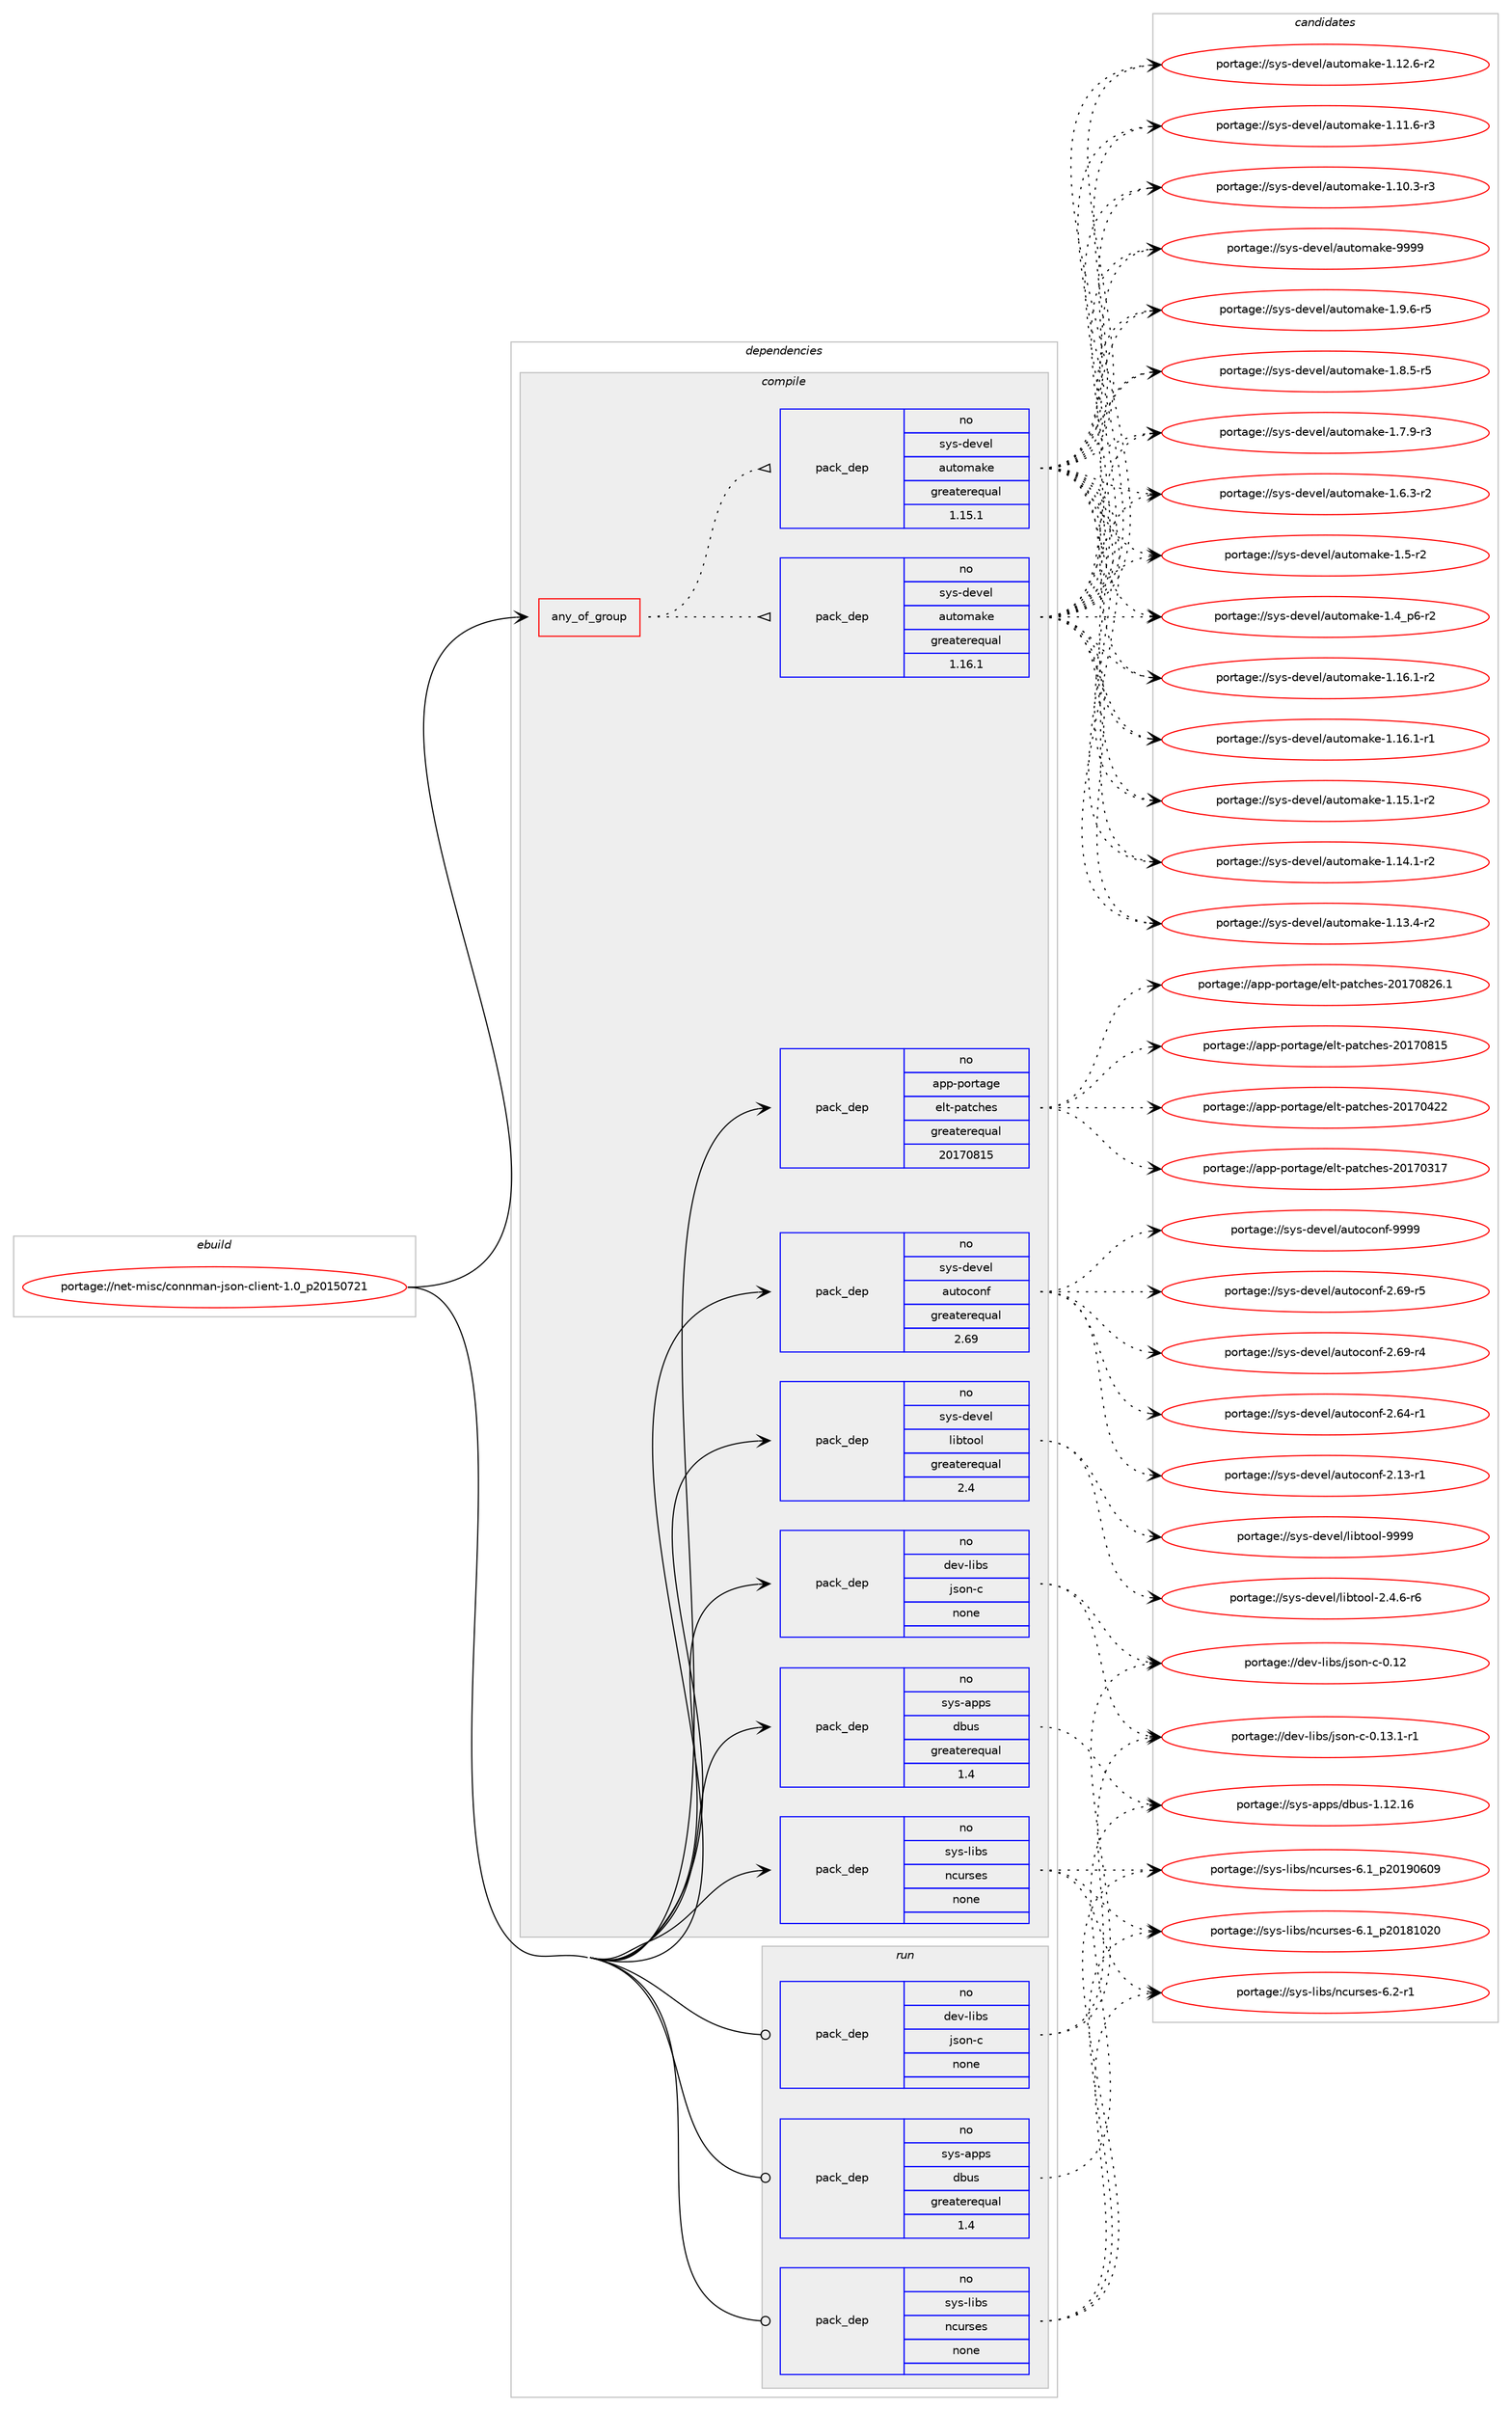 digraph prolog {

# *************
# Graph options
# *************

newrank=true;
concentrate=true;
compound=true;
graph [rankdir=LR,fontname=Helvetica,fontsize=10,ranksep=1.5];#, ranksep=2.5, nodesep=0.2];
edge  [arrowhead=vee];
node  [fontname=Helvetica,fontsize=10];

# **********
# The ebuild
# **********

subgraph cluster_leftcol {
color=gray;
rank=same;
label=<<i>ebuild</i>>;
id [label="portage://net-misc/connman-json-client-1.0_p20150721", color=red, width=4, href="../net-misc/connman-json-client-1.0_p20150721.svg"];
}

# ****************
# The dependencies
# ****************

subgraph cluster_midcol {
color=gray;
label=<<i>dependencies</i>>;
subgraph cluster_compile {
fillcolor="#eeeeee";
style=filled;
label=<<i>compile</i>>;
subgraph any2037 {
dependency132556 [label=<<TABLE BORDER="0" CELLBORDER="1" CELLSPACING="0" CELLPADDING="4"><TR><TD CELLPADDING="10">any_of_group</TD></TR></TABLE>>, shape=none, color=red];subgraph pack102661 {
dependency132557 [label=<<TABLE BORDER="0" CELLBORDER="1" CELLSPACING="0" CELLPADDING="4" WIDTH="220"><TR><TD ROWSPAN="6" CELLPADDING="30">pack_dep</TD></TR><TR><TD WIDTH="110">no</TD></TR><TR><TD>sys-devel</TD></TR><TR><TD>automake</TD></TR><TR><TD>greaterequal</TD></TR><TR><TD>1.16.1</TD></TR></TABLE>>, shape=none, color=blue];
}
dependency132556:e -> dependency132557:w [weight=20,style="dotted",arrowhead="oinv"];
subgraph pack102662 {
dependency132558 [label=<<TABLE BORDER="0" CELLBORDER="1" CELLSPACING="0" CELLPADDING="4" WIDTH="220"><TR><TD ROWSPAN="6" CELLPADDING="30">pack_dep</TD></TR><TR><TD WIDTH="110">no</TD></TR><TR><TD>sys-devel</TD></TR><TR><TD>automake</TD></TR><TR><TD>greaterequal</TD></TR><TR><TD>1.15.1</TD></TR></TABLE>>, shape=none, color=blue];
}
dependency132556:e -> dependency132558:w [weight=20,style="dotted",arrowhead="oinv"];
}
id:e -> dependency132556:w [weight=20,style="solid",arrowhead="vee"];
subgraph pack102663 {
dependency132559 [label=<<TABLE BORDER="0" CELLBORDER="1" CELLSPACING="0" CELLPADDING="4" WIDTH="220"><TR><TD ROWSPAN="6" CELLPADDING="30">pack_dep</TD></TR><TR><TD WIDTH="110">no</TD></TR><TR><TD>app-portage</TD></TR><TR><TD>elt-patches</TD></TR><TR><TD>greaterequal</TD></TR><TR><TD>20170815</TD></TR></TABLE>>, shape=none, color=blue];
}
id:e -> dependency132559:w [weight=20,style="solid",arrowhead="vee"];
subgraph pack102664 {
dependency132560 [label=<<TABLE BORDER="0" CELLBORDER="1" CELLSPACING="0" CELLPADDING="4" WIDTH="220"><TR><TD ROWSPAN="6" CELLPADDING="30">pack_dep</TD></TR><TR><TD WIDTH="110">no</TD></TR><TR><TD>dev-libs</TD></TR><TR><TD>json-c</TD></TR><TR><TD>none</TD></TR><TR><TD></TD></TR></TABLE>>, shape=none, color=blue];
}
id:e -> dependency132560:w [weight=20,style="solid",arrowhead="vee"];
subgraph pack102665 {
dependency132561 [label=<<TABLE BORDER="0" CELLBORDER="1" CELLSPACING="0" CELLPADDING="4" WIDTH="220"><TR><TD ROWSPAN="6" CELLPADDING="30">pack_dep</TD></TR><TR><TD WIDTH="110">no</TD></TR><TR><TD>sys-apps</TD></TR><TR><TD>dbus</TD></TR><TR><TD>greaterequal</TD></TR><TR><TD>1.4</TD></TR></TABLE>>, shape=none, color=blue];
}
id:e -> dependency132561:w [weight=20,style="solid",arrowhead="vee"];
subgraph pack102666 {
dependency132562 [label=<<TABLE BORDER="0" CELLBORDER="1" CELLSPACING="0" CELLPADDING="4" WIDTH="220"><TR><TD ROWSPAN="6" CELLPADDING="30">pack_dep</TD></TR><TR><TD WIDTH="110">no</TD></TR><TR><TD>sys-devel</TD></TR><TR><TD>autoconf</TD></TR><TR><TD>greaterequal</TD></TR><TR><TD>2.69</TD></TR></TABLE>>, shape=none, color=blue];
}
id:e -> dependency132562:w [weight=20,style="solid",arrowhead="vee"];
subgraph pack102667 {
dependency132563 [label=<<TABLE BORDER="0" CELLBORDER="1" CELLSPACING="0" CELLPADDING="4" WIDTH="220"><TR><TD ROWSPAN="6" CELLPADDING="30">pack_dep</TD></TR><TR><TD WIDTH="110">no</TD></TR><TR><TD>sys-devel</TD></TR><TR><TD>libtool</TD></TR><TR><TD>greaterequal</TD></TR><TR><TD>2.4</TD></TR></TABLE>>, shape=none, color=blue];
}
id:e -> dependency132563:w [weight=20,style="solid",arrowhead="vee"];
subgraph pack102668 {
dependency132564 [label=<<TABLE BORDER="0" CELLBORDER="1" CELLSPACING="0" CELLPADDING="4" WIDTH="220"><TR><TD ROWSPAN="6" CELLPADDING="30">pack_dep</TD></TR><TR><TD WIDTH="110">no</TD></TR><TR><TD>sys-libs</TD></TR><TR><TD>ncurses</TD></TR><TR><TD>none</TD></TR><TR><TD></TD></TR></TABLE>>, shape=none, color=blue];
}
id:e -> dependency132564:w [weight=20,style="solid",arrowhead="vee"];
}
subgraph cluster_compileandrun {
fillcolor="#eeeeee";
style=filled;
label=<<i>compile and run</i>>;
}
subgraph cluster_run {
fillcolor="#eeeeee";
style=filled;
label=<<i>run</i>>;
subgraph pack102669 {
dependency132565 [label=<<TABLE BORDER="0" CELLBORDER="1" CELLSPACING="0" CELLPADDING="4" WIDTH="220"><TR><TD ROWSPAN="6" CELLPADDING="30">pack_dep</TD></TR><TR><TD WIDTH="110">no</TD></TR><TR><TD>dev-libs</TD></TR><TR><TD>json-c</TD></TR><TR><TD>none</TD></TR><TR><TD></TD></TR></TABLE>>, shape=none, color=blue];
}
id:e -> dependency132565:w [weight=20,style="solid",arrowhead="odot"];
subgraph pack102670 {
dependency132566 [label=<<TABLE BORDER="0" CELLBORDER="1" CELLSPACING="0" CELLPADDING="4" WIDTH="220"><TR><TD ROWSPAN="6" CELLPADDING="30">pack_dep</TD></TR><TR><TD WIDTH="110">no</TD></TR><TR><TD>sys-apps</TD></TR><TR><TD>dbus</TD></TR><TR><TD>greaterequal</TD></TR><TR><TD>1.4</TD></TR></TABLE>>, shape=none, color=blue];
}
id:e -> dependency132566:w [weight=20,style="solid",arrowhead="odot"];
subgraph pack102671 {
dependency132567 [label=<<TABLE BORDER="0" CELLBORDER="1" CELLSPACING="0" CELLPADDING="4" WIDTH="220"><TR><TD ROWSPAN="6" CELLPADDING="30">pack_dep</TD></TR><TR><TD WIDTH="110">no</TD></TR><TR><TD>sys-libs</TD></TR><TR><TD>ncurses</TD></TR><TR><TD>none</TD></TR><TR><TD></TD></TR></TABLE>>, shape=none, color=blue];
}
id:e -> dependency132567:w [weight=20,style="solid",arrowhead="odot"];
}
}

# **************
# The candidates
# **************

subgraph cluster_choices {
rank=same;
color=gray;
label=<<i>candidates</i>>;

subgraph choice102661 {
color=black;
nodesep=1;
choice115121115451001011181011084797117116111109971071014557575757 [label="portage://sys-devel/automake-9999", color=red, width=4,href="../sys-devel/automake-9999.svg"];
choice115121115451001011181011084797117116111109971071014549465746544511453 [label="portage://sys-devel/automake-1.9.6-r5", color=red, width=4,href="../sys-devel/automake-1.9.6-r5.svg"];
choice115121115451001011181011084797117116111109971071014549465646534511453 [label="portage://sys-devel/automake-1.8.5-r5", color=red, width=4,href="../sys-devel/automake-1.8.5-r5.svg"];
choice115121115451001011181011084797117116111109971071014549465546574511451 [label="portage://sys-devel/automake-1.7.9-r3", color=red, width=4,href="../sys-devel/automake-1.7.9-r3.svg"];
choice115121115451001011181011084797117116111109971071014549465446514511450 [label="portage://sys-devel/automake-1.6.3-r2", color=red, width=4,href="../sys-devel/automake-1.6.3-r2.svg"];
choice11512111545100101118101108479711711611110997107101454946534511450 [label="portage://sys-devel/automake-1.5-r2", color=red, width=4,href="../sys-devel/automake-1.5-r2.svg"];
choice115121115451001011181011084797117116111109971071014549465295112544511450 [label="portage://sys-devel/automake-1.4_p6-r2", color=red, width=4,href="../sys-devel/automake-1.4_p6-r2.svg"];
choice11512111545100101118101108479711711611110997107101454946495446494511450 [label="portage://sys-devel/automake-1.16.1-r2", color=red, width=4,href="../sys-devel/automake-1.16.1-r2.svg"];
choice11512111545100101118101108479711711611110997107101454946495446494511449 [label="portage://sys-devel/automake-1.16.1-r1", color=red, width=4,href="../sys-devel/automake-1.16.1-r1.svg"];
choice11512111545100101118101108479711711611110997107101454946495346494511450 [label="portage://sys-devel/automake-1.15.1-r2", color=red, width=4,href="../sys-devel/automake-1.15.1-r2.svg"];
choice11512111545100101118101108479711711611110997107101454946495246494511450 [label="portage://sys-devel/automake-1.14.1-r2", color=red, width=4,href="../sys-devel/automake-1.14.1-r2.svg"];
choice11512111545100101118101108479711711611110997107101454946495146524511450 [label="portage://sys-devel/automake-1.13.4-r2", color=red, width=4,href="../sys-devel/automake-1.13.4-r2.svg"];
choice11512111545100101118101108479711711611110997107101454946495046544511450 [label="portage://sys-devel/automake-1.12.6-r2", color=red, width=4,href="../sys-devel/automake-1.12.6-r2.svg"];
choice11512111545100101118101108479711711611110997107101454946494946544511451 [label="portage://sys-devel/automake-1.11.6-r3", color=red, width=4,href="../sys-devel/automake-1.11.6-r3.svg"];
choice11512111545100101118101108479711711611110997107101454946494846514511451 [label="portage://sys-devel/automake-1.10.3-r3", color=red, width=4,href="../sys-devel/automake-1.10.3-r3.svg"];
dependency132557:e -> choice115121115451001011181011084797117116111109971071014557575757:w [style=dotted,weight="100"];
dependency132557:e -> choice115121115451001011181011084797117116111109971071014549465746544511453:w [style=dotted,weight="100"];
dependency132557:e -> choice115121115451001011181011084797117116111109971071014549465646534511453:w [style=dotted,weight="100"];
dependency132557:e -> choice115121115451001011181011084797117116111109971071014549465546574511451:w [style=dotted,weight="100"];
dependency132557:e -> choice115121115451001011181011084797117116111109971071014549465446514511450:w [style=dotted,weight="100"];
dependency132557:e -> choice11512111545100101118101108479711711611110997107101454946534511450:w [style=dotted,weight="100"];
dependency132557:e -> choice115121115451001011181011084797117116111109971071014549465295112544511450:w [style=dotted,weight="100"];
dependency132557:e -> choice11512111545100101118101108479711711611110997107101454946495446494511450:w [style=dotted,weight="100"];
dependency132557:e -> choice11512111545100101118101108479711711611110997107101454946495446494511449:w [style=dotted,weight="100"];
dependency132557:e -> choice11512111545100101118101108479711711611110997107101454946495346494511450:w [style=dotted,weight="100"];
dependency132557:e -> choice11512111545100101118101108479711711611110997107101454946495246494511450:w [style=dotted,weight="100"];
dependency132557:e -> choice11512111545100101118101108479711711611110997107101454946495146524511450:w [style=dotted,weight="100"];
dependency132557:e -> choice11512111545100101118101108479711711611110997107101454946495046544511450:w [style=dotted,weight="100"];
dependency132557:e -> choice11512111545100101118101108479711711611110997107101454946494946544511451:w [style=dotted,weight="100"];
dependency132557:e -> choice11512111545100101118101108479711711611110997107101454946494846514511451:w [style=dotted,weight="100"];
}
subgraph choice102662 {
color=black;
nodesep=1;
choice115121115451001011181011084797117116111109971071014557575757 [label="portage://sys-devel/automake-9999", color=red, width=4,href="../sys-devel/automake-9999.svg"];
choice115121115451001011181011084797117116111109971071014549465746544511453 [label="portage://sys-devel/automake-1.9.6-r5", color=red, width=4,href="../sys-devel/automake-1.9.6-r5.svg"];
choice115121115451001011181011084797117116111109971071014549465646534511453 [label="portage://sys-devel/automake-1.8.5-r5", color=red, width=4,href="../sys-devel/automake-1.8.5-r5.svg"];
choice115121115451001011181011084797117116111109971071014549465546574511451 [label="portage://sys-devel/automake-1.7.9-r3", color=red, width=4,href="../sys-devel/automake-1.7.9-r3.svg"];
choice115121115451001011181011084797117116111109971071014549465446514511450 [label="portage://sys-devel/automake-1.6.3-r2", color=red, width=4,href="../sys-devel/automake-1.6.3-r2.svg"];
choice11512111545100101118101108479711711611110997107101454946534511450 [label="portage://sys-devel/automake-1.5-r2", color=red, width=4,href="../sys-devel/automake-1.5-r2.svg"];
choice115121115451001011181011084797117116111109971071014549465295112544511450 [label="portage://sys-devel/automake-1.4_p6-r2", color=red, width=4,href="../sys-devel/automake-1.4_p6-r2.svg"];
choice11512111545100101118101108479711711611110997107101454946495446494511450 [label="portage://sys-devel/automake-1.16.1-r2", color=red, width=4,href="../sys-devel/automake-1.16.1-r2.svg"];
choice11512111545100101118101108479711711611110997107101454946495446494511449 [label="portage://sys-devel/automake-1.16.1-r1", color=red, width=4,href="../sys-devel/automake-1.16.1-r1.svg"];
choice11512111545100101118101108479711711611110997107101454946495346494511450 [label="portage://sys-devel/automake-1.15.1-r2", color=red, width=4,href="../sys-devel/automake-1.15.1-r2.svg"];
choice11512111545100101118101108479711711611110997107101454946495246494511450 [label="portage://sys-devel/automake-1.14.1-r2", color=red, width=4,href="../sys-devel/automake-1.14.1-r2.svg"];
choice11512111545100101118101108479711711611110997107101454946495146524511450 [label="portage://sys-devel/automake-1.13.4-r2", color=red, width=4,href="../sys-devel/automake-1.13.4-r2.svg"];
choice11512111545100101118101108479711711611110997107101454946495046544511450 [label="portage://sys-devel/automake-1.12.6-r2", color=red, width=4,href="../sys-devel/automake-1.12.6-r2.svg"];
choice11512111545100101118101108479711711611110997107101454946494946544511451 [label="portage://sys-devel/automake-1.11.6-r3", color=red, width=4,href="../sys-devel/automake-1.11.6-r3.svg"];
choice11512111545100101118101108479711711611110997107101454946494846514511451 [label="portage://sys-devel/automake-1.10.3-r3", color=red, width=4,href="../sys-devel/automake-1.10.3-r3.svg"];
dependency132558:e -> choice115121115451001011181011084797117116111109971071014557575757:w [style=dotted,weight="100"];
dependency132558:e -> choice115121115451001011181011084797117116111109971071014549465746544511453:w [style=dotted,weight="100"];
dependency132558:e -> choice115121115451001011181011084797117116111109971071014549465646534511453:w [style=dotted,weight="100"];
dependency132558:e -> choice115121115451001011181011084797117116111109971071014549465546574511451:w [style=dotted,weight="100"];
dependency132558:e -> choice115121115451001011181011084797117116111109971071014549465446514511450:w [style=dotted,weight="100"];
dependency132558:e -> choice11512111545100101118101108479711711611110997107101454946534511450:w [style=dotted,weight="100"];
dependency132558:e -> choice115121115451001011181011084797117116111109971071014549465295112544511450:w [style=dotted,weight="100"];
dependency132558:e -> choice11512111545100101118101108479711711611110997107101454946495446494511450:w [style=dotted,weight="100"];
dependency132558:e -> choice11512111545100101118101108479711711611110997107101454946495446494511449:w [style=dotted,weight="100"];
dependency132558:e -> choice11512111545100101118101108479711711611110997107101454946495346494511450:w [style=dotted,weight="100"];
dependency132558:e -> choice11512111545100101118101108479711711611110997107101454946495246494511450:w [style=dotted,weight="100"];
dependency132558:e -> choice11512111545100101118101108479711711611110997107101454946495146524511450:w [style=dotted,weight="100"];
dependency132558:e -> choice11512111545100101118101108479711711611110997107101454946495046544511450:w [style=dotted,weight="100"];
dependency132558:e -> choice11512111545100101118101108479711711611110997107101454946494946544511451:w [style=dotted,weight="100"];
dependency132558:e -> choice11512111545100101118101108479711711611110997107101454946494846514511451:w [style=dotted,weight="100"];
}
subgraph choice102663 {
color=black;
nodesep=1;
choice971121124511211111411697103101471011081164511297116991041011154550484955485650544649 [label="portage://app-portage/elt-patches-20170826.1", color=red, width=4,href="../app-portage/elt-patches-20170826.1.svg"];
choice97112112451121111141169710310147101108116451129711699104101115455048495548564953 [label="portage://app-portage/elt-patches-20170815", color=red, width=4,href="../app-portage/elt-patches-20170815.svg"];
choice97112112451121111141169710310147101108116451129711699104101115455048495548525050 [label="portage://app-portage/elt-patches-20170422", color=red, width=4,href="../app-portage/elt-patches-20170422.svg"];
choice97112112451121111141169710310147101108116451129711699104101115455048495548514955 [label="portage://app-portage/elt-patches-20170317", color=red, width=4,href="../app-portage/elt-patches-20170317.svg"];
dependency132559:e -> choice971121124511211111411697103101471011081164511297116991041011154550484955485650544649:w [style=dotted,weight="100"];
dependency132559:e -> choice97112112451121111141169710310147101108116451129711699104101115455048495548564953:w [style=dotted,weight="100"];
dependency132559:e -> choice97112112451121111141169710310147101108116451129711699104101115455048495548525050:w [style=dotted,weight="100"];
dependency132559:e -> choice97112112451121111141169710310147101108116451129711699104101115455048495548514955:w [style=dotted,weight="100"];
}
subgraph choice102664 {
color=black;
nodesep=1;
choice1001011184510810598115471061151111104599454846495146494511449 [label="portage://dev-libs/json-c-0.13.1-r1", color=red, width=4,href="../dev-libs/json-c-0.13.1-r1.svg"];
choice10010111845108105981154710611511111045994548464950 [label="portage://dev-libs/json-c-0.12", color=red, width=4,href="../dev-libs/json-c-0.12.svg"];
dependency132560:e -> choice1001011184510810598115471061151111104599454846495146494511449:w [style=dotted,weight="100"];
dependency132560:e -> choice10010111845108105981154710611511111045994548464950:w [style=dotted,weight="100"];
}
subgraph choice102665 {
color=black;
nodesep=1;
choice115121115459711211211547100981171154549464950464954 [label="portage://sys-apps/dbus-1.12.16", color=red, width=4,href="../sys-apps/dbus-1.12.16.svg"];
dependency132561:e -> choice115121115459711211211547100981171154549464950464954:w [style=dotted,weight="100"];
}
subgraph choice102666 {
color=black;
nodesep=1;
choice115121115451001011181011084797117116111991111101024557575757 [label="portage://sys-devel/autoconf-9999", color=red, width=4,href="../sys-devel/autoconf-9999.svg"];
choice1151211154510010111810110847971171161119911111010245504654574511453 [label="portage://sys-devel/autoconf-2.69-r5", color=red, width=4,href="../sys-devel/autoconf-2.69-r5.svg"];
choice1151211154510010111810110847971171161119911111010245504654574511452 [label="portage://sys-devel/autoconf-2.69-r4", color=red, width=4,href="../sys-devel/autoconf-2.69-r4.svg"];
choice1151211154510010111810110847971171161119911111010245504654524511449 [label="portage://sys-devel/autoconf-2.64-r1", color=red, width=4,href="../sys-devel/autoconf-2.64-r1.svg"];
choice1151211154510010111810110847971171161119911111010245504649514511449 [label="portage://sys-devel/autoconf-2.13-r1", color=red, width=4,href="../sys-devel/autoconf-2.13-r1.svg"];
dependency132562:e -> choice115121115451001011181011084797117116111991111101024557575757:w [style=dotted,weight="100"];
dependency132562:e -> choice1151211154510010111810110847971171161119911111010245504654574511453:w [style=dotted,weight="100"];
dependency132562:e -> choice1151211154510010111810110847971171161119911111010245504654574511452:w [style=dotted,weight="100"];
dependency132562:e -> choice1151211154510010111810110847971171161119911111010245504654524511449:w [style=dotted,weight="100"];
dependency132562:e -> choice1151211154510010111810110847971171161119911111010245504649514511449:w [style=dotted,weight="100"];
}
subgraph choice102667 {
color=black;
nodesep=1;
choice1151211154510010111810110847108105981161111111084557575757 [label="portage://sys-devel/libtool-9999", color=red, width=4,href="../sys-devel/libtool-9999.svg"];
choice1151211154510010111810110847108105981161111111084550465246544511454 [label="portage://sys-devel/libtool-2.4.6-r6", color=red, width=4,href="../sys-devel/libtool-2.4.6-r6.svg"];
dependency132563:e -> choice1151211154510010111810110847108105981161111111084557575757:w [style=dotted,weight="100"];
dependency132563:e -> choice1151211154510010111810110847108105981161111111084550465246544511454:w [style=dotted,weight="100"];
}
subgraph choice102668 {
color=black;
nodesep=1;
choice11512111545108105981154711099117114115101115455446504511449 [label="portage://sys-libs/ncurses-6.2-r1", color=red, width=4,href="../sys-libs/ncurses-6.2-r1.svg"];
choice1151211154510810598115471109911711411510111545544649951125048495748544857 [label="portage://sys-libs/ncurses-6.1_p20190609", color=red, width=4,href="../sys-libs/ncurses-6.1_p20190609.svg"];
choice1151211154510810598115471109911711411510111545544649951125048495649485048 [label="portage://sys-libs/ncurses-6.1_p20181020", color=red, width=4,href="../sys-libs/ncurses-6.1_p20181020.svg"];
dependency132564:e -> choice11512111545108105981154711099117114115101115455446504511449:w [style=dotted,weight="100"];
dependency132564:e -> choice1151211154510810598115471109911711411510111545544649951125048495748544857:w [style=dotted,weight="100"];
dependency132564:e -> choice1151211154510810598115471109911711411510111545544649951125048495649485048:w [style=dotted,weight="100"];
}
subgraph choice102669 {
color=black;
nodesep=1;
choice1001011184510810598115471061151111104599454846495146494511449 [label="portage://dev-libs/json-c-0.13.1-r1", color=red, width=4,href="../dev-libs/json-c-0.13.1-r1.svg"];
choice10010111845108105981154710611511111045994548464950 [label="portage://dev-libs/json-c-0.12", color=red, width=4,href="../dev-libs/json-c-0.12.svg"];
dependency132565:e -> choice1001011184510810598115471061151111104599454846495146494511449:w [style=dotted,weight="100"];
dependency132565:e -> choice10010111845108105981154710611511111045994548464950:w [style=dotted,weight="100"];
}
subgraph choice102670 {
color=black;
nodesep=1;
choice115121115459711211211547100981171154549464950464954 [label="portage://sys-apps/dbus-1.12.16", color=red, width=4,href="../sys-apps/dbus-1.12.16.svg"];
dependency132566:e -> choice115121115459711211211547100981171154549464950464954:w [style=dotted,weight="100"];
}
subgraph choice102671 {
color=black;
nodesep=1;
choice11512111545108105981154711099117114115101115455446504511449 [label="portage://sys-libs/ncurses-6.2-r1", color=red, width=4,href="../sys-libs/ncurses-6.2-r1.svg"];
choice1151211154510810598115471109911711411510111545544649951125048495748544857 [label="portage://sys-libs/ncurses-6.1_p20190609", color=red, width=4,href="../sys-libs/ncurses-6.1_p20190609.svg"];
choice1151211154510810598115471109911711411510111545544649951125048495649485048 [label="portage://sys-libs/ncurses-6.1_p20181020", color=red, width=4,href="../sys-libs/ncurses-6.1_p20181020.svg"];
dependency132567:e -> choice11512111545108105981154711099117114115101115455446504511449:w [style=dotted,weight="100"];
dependency132567:e -> choice1151211154510810598115471109911711411510111545544649951125048495748544857:w [style=dotted,weight="100"];
dependency132567:e -> choice1151211154510810598115471109911711411510111545544649951125048495649485048:w [style=dotted,weight="100"];
}
}

}
